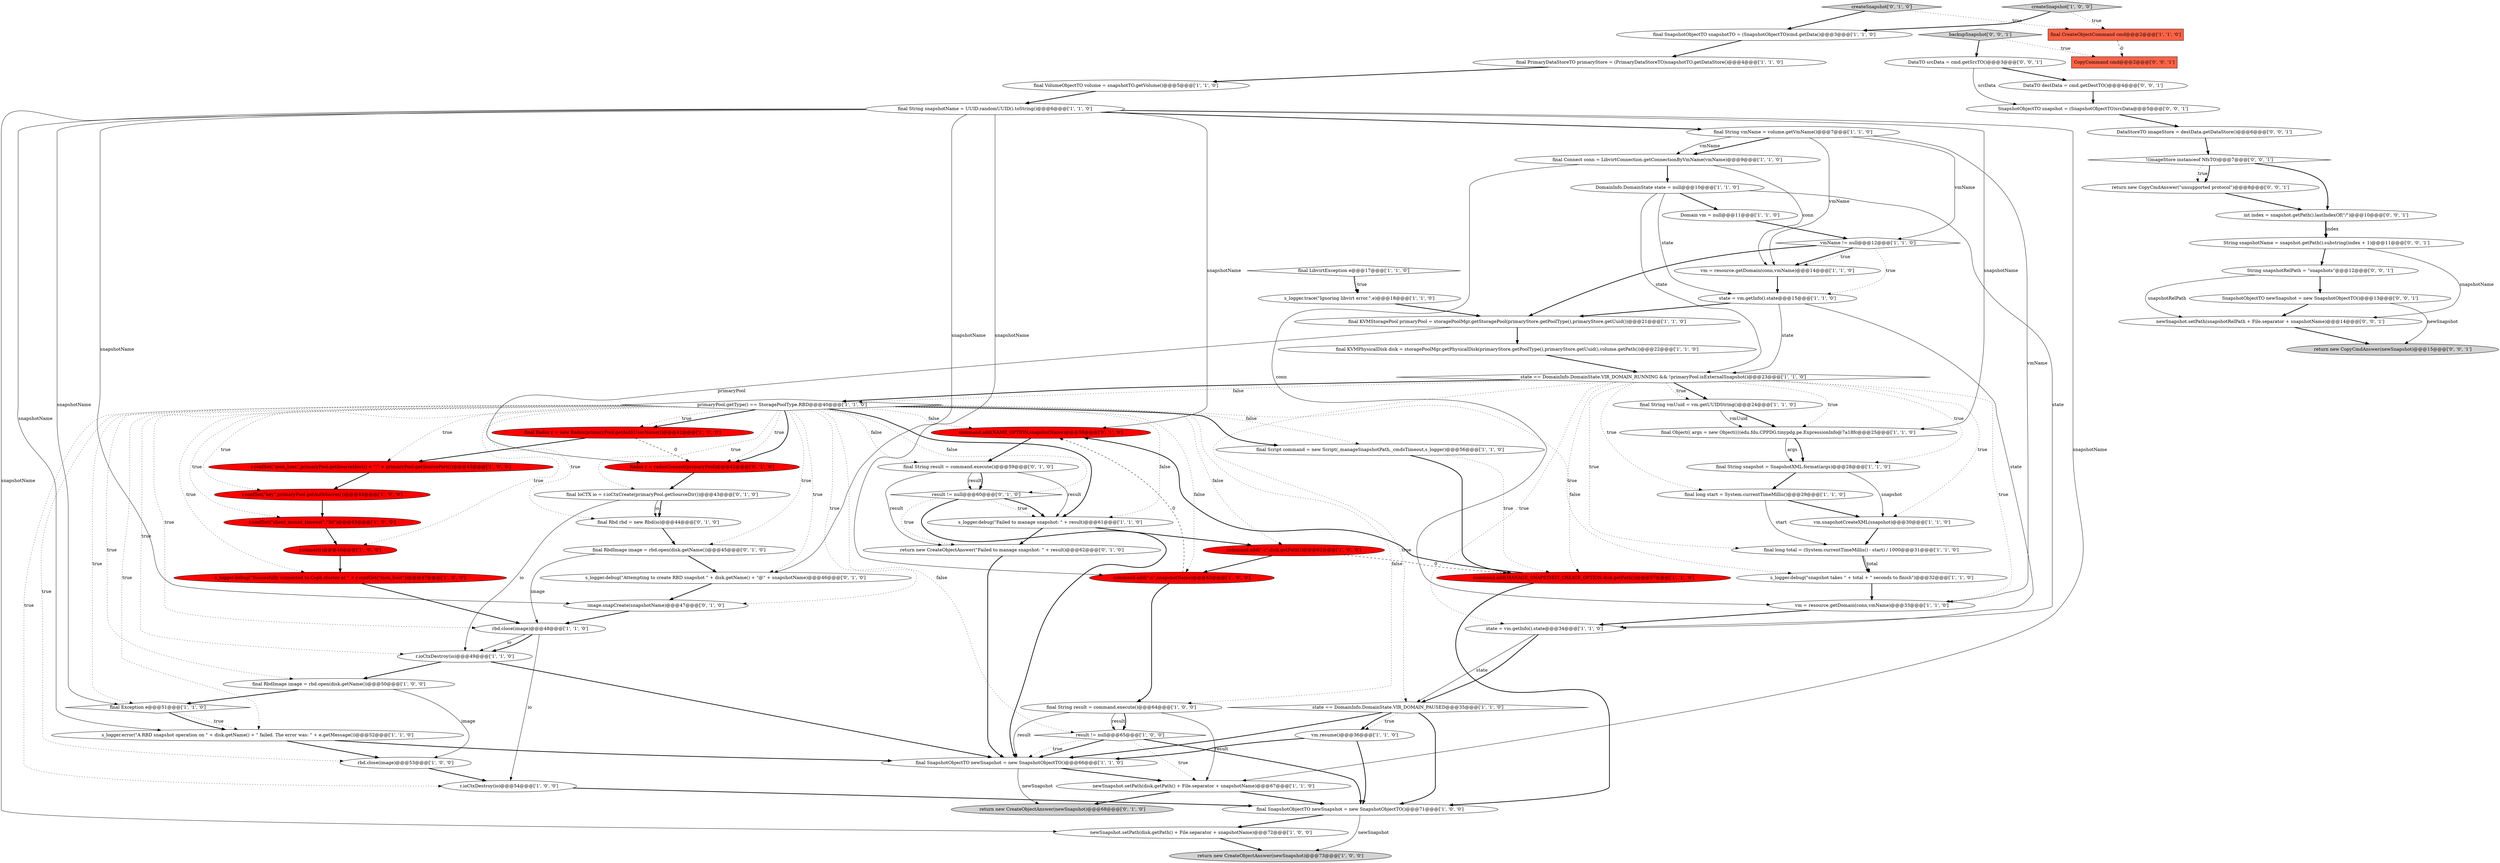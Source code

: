 digraph {
51 [style = filled, label = "rbd.close(image)@@@48@@@['1', '1', '0']", fillcolor = white, shape = ellipse image = "AAA0AAABBB1BBB"];
47 [style = filled, label = "return new CreateObjectAnswer(newSnapshot)@@@73@@@['1', '0', '0']", fillcolor = lightgray, shape = ellipse image = "AAA0AAABBB1BBB"];
54 [style = filled, label = "final String vmName = volume.getVmName()@@@7@@@['1', '1', '0']", fillcolor = white, shape = ellipse image = "AAA0AAABBB1BBB"];
4 [style = filled, label = "vm.snapshotCreateXML(snapshot)@@@30@@@['1', '1', '0']", fillcolor = white, shape = ellipse image = "AAA0AAABBB1BBB"];
79 [style = filled, label = "return new CopyCmdAnswer(\"unsupported protocol\")@@@8@@@['0', '0', '1']", fillcolor = white, shape = ellipse image = "AAA0AAABBB3BBB"];
53 [style = filled, label = "final Connect conn = LibvirtConnection.getConnectionByVmName(vmName)@@@9@@@['1', '1', '0']", fillcolor = white, shape = ellipse image = "AAA0AAABBB1BBB"];
63 [style = filled, label = "image.snapCreate(snapshotName)@@@47@@@['0', '1', '0']", fillcolor = white, shape = ellipse image = "AAA0AAABBB2BBB"];
37 [style = filled, label = "final SnapshotObjectTO newSnapshot = new SnapshotObjectTO()@@@71@@@['1', '0', '0']", fillcolor = white, shape = ellipse image = "AAA0AAABBB1BBB"];
9 [style = filled, label = "final long start = System.currentTimeMillis()@@@29@@@['1', '1', '0']", fillcolor = white, shape = ellipse image = "AAA0AAABBB1BBB"];
43 [style = filled, label = "s_logger.trace(\"Ignoring libvirt error.\",e)@@@18@@@['1', '1', '0']", fillcolor = white, shape = ellipse image = "AAA0AAABBB1BBB"];
0 [style = filled, label = "result != null@@@65@@@['1', '0', '0']", fillcolor = white, shape = diamond image = "AAA0AAABBB1BBB"];
2 [style = filled, label = "final Object(( args = new Object((((edu.fdu.CPPDG.tinypdg.pe.ExpressionInfo@7a18fc@@@25@@@['1', '1', '0']", fillcolor = white, shape = ellipse image = "AAA0AAABBB1BBB"];
50 [style = filled, label = "state = vm.getInfo().state@@@34@@@['1', '1', '0']", fillcolor = white, shape = ellipse image = "AAA0AAABBB1BBB"];
14 [style = filled, label = "final KVMStoragePool primaryPool = storagePoolMgr.getStoragePool(primaryStore.getPoolType(),primaryStore.getUuid())@@@21@@@['1', '1', '0']", fillcolor = white, shape = ellipse image = "AAA0AAABBB1BBB"];
61 [style = filled, label = "return new CreateObjectAnswer(newSnapshot)@@@68@@@['0', '1', '0']", fillcolor = lightgray, shape = ellipse image = "AAA0AAABBB2BBB"];
62 [style = filled, label = "s_logger.debug(\"Attempting to create RBD snapshot \" + disk.getName() + \"@\" + snapshotName)@@@46@@@['0', '1', '0']", fillcolor = white, shape = ellipse image = "AAA0AAABBB2BBB"];
34 [style = filled, label = "final String vmUuid = vm.getUUIDString()@@@24@@@['1', '1', '0']", fillcolor = white, shape = ellipse image = "AAA0AAABBB1BBB"];
23 [style = filled, label = "newSnapshot.setPath(disk.getPath() + File.separator + snapshotName)@@@72@@@['1', '0', '0']", fillcolor = white, shape = ellipse image = "AAA0AAABBB1BBB"];
31 [style = filled, label = "vmName != null@@@12@@@['1', '1', '0']", fillcolor = white, shape = diamond image = "AAA0AAABBB1BBB"];
6 [style = filled, label = "r.confSet(\"mon_host\",primaryPool.getSourceHost() + \":\" + primaryPool.getSourcePort())@@@43@@@['1', '0', '0']", fillcolor = red, shape = ellipse image = "AAA1AAABBB1BBB"];
39 [style = filled, label = "final RbdImage image = rbd.open(disk.getName())@@@50@@@['1', '0', '0']", fillcolor = white, shape = ellipse image = "AAA0AAABBB1BBB"];
13 [style = filled, label = "final SnapshotObjectTO newSnapshot = new SnapshotObjectTO()@@@66@@@['1', '1', '0']", fillcolor = white, shape = ellipse image = "AAA0AAABBB1BBB"];
71 [style = filled, label = "CopyCommand cmd@@@2@@@['0', '0', '1']", fillcolor = tomato, shape = box image = "AAA0AAABBB3BBB"];
32 [style = filled, label = "DomainInfo.DomainState state = null@@@10@@@['1', '1', '0']", fillcolor = white, shape = ellipse image = "AAA0AAABBB1BBB"];
10 [style = filled, label = "newSnapshot.setPath(disk.getPath() + File.separator + snapshotName)@@@67@@@['1', '1', '0']", fillcolor = white, shape = ellipse image = "AAA0AAABBB1BBB"];
26 [style = filled, label = "final CreateObjectCommand cmd@@@2@@@['1', '1', '0']", fillcolor = tomato, shape = box image = "AAA0AAABBB1BBB"];
38 [style = filled, label = "vm.resume()@@@36@@@['1', '1', '0']", fillcolor = white, shape = ellipse image = "AAA0AAABBB1BBB"];
73 [style = filled, label = "SnapshotObjectTO newSnapshot = new SnapshotObjectTO()@@@13@@@['0', '0', '1']", fillcolor = white, shape = ellipse image = "AAA0AAABBB3BBB"];
25 [style = filled, label = "final LibvirtException e@@@17@@@['1', '1', '0']", fillcolor = white, shape = diamond image = "AAA0AAABBB1BBB"];
36 [style = filled, label = "r.ioCtxDestroy(io)@@@54@@@['1', '0', '0']", fillcolor = white, shape = ellipse image = "AAA0AAABBB1BBB"];
74 [style = filled, label = "return new CopyCmdAnswer(newSnapshot)@@@15@@@['0', '0', '1']", fillcolor = lightgray, shape = ellipse image = "AAA0AAABBB3BBB"];
75 [style = filled, label = "SnapshotObjectTO snapshot = (SnapshotObjectTO)srcData@@@5@@@['0', '0', '1']", fillcolor = white, shape = ellipse image = "AAA0AAABBB3BBB"];
5 [style = filled, label = "final KVMPhysicalDisk disk = storagePoolMgr.getPhysicalDisk(primaryStore.getPoolType(),primaryStore.getUuid(),volume.getPath())@@@22@@@['1', '1', '0']", fillcolor = white, shape = ellipse image = "AAA0AAABBB1BBB"];
7 [style = filled, label = "state == DomainInfo.DomainState.VIR_DOMAIN_PAUSED@@@35@@@['1', '1', '0']", fillcolor = white, shape = diamond image = "AAA0AAABBB1BBB"];
80 [style = filled, label = "backupSnapshot['0', '0', '1']", fillcolor = lightgray, shape = diamond image = "AAA0AAABBB3BBB"];
57 [style = filled, label = "command.add(NAME_OPTION,snapshotName)@@@58@@@['0', '1', '0']", fillcolor = red, shape = ellipse image = "AAA1AAABBB2BBB"];
12 [style = filled, label = "command.add(\"-c\",disk.getPath())@@@62@@@['1', '0', '0']", fillcolor = red, shape = ellipse image = "AAA1AAABBB1BBB"];
77 [style = filled, label = "int index = snapshot.getPath().lastIndexOf(\"/\")@@@10@@@['0', '0', '1']", fillcolor = white, shape = ellipse image = "AAA0AAABBB3BBB"];
11 [style = filled, label = "command.add(MANAGE_SNAPSTHOT_CREATE_OPTION,disk.getPath())@@@57@@@['1', '1', '0']", fillcolor = red, shape = ellipse image = "AAA1AAABBB1BBB"];
76 [style = filled, label = "String snapshotRelPath = \"snapshots\"@@@12@@@['0', '0', '1']", fillcolor = white, shape = ellipse image = "AAA0AAABBB3BBB"];
20 [style = filled, label = "r.confSet(\"key\",primaryPool.getAuthSecret())@@@44@@@['1', '0', '0']", fillcolor = red, shape = ellipse image = "AAA1AAABBB1BBB"];
65 [style = filled, label = "createSnapshot['0', '1', '0']", fillcolor = lightgray, shape = diamond image = "AAA0AAABBB2BBB"];
40 [style = filled, label = "command.add(\"-n\",snapshotName)@@@63@@@['1', '0', '0']", fillcolor = red, shape = ellipse image = "AAA1AAABBB1BBB"];
44 [style = filled, label = "final PrimaryDataStoreTO primaryStore = (PrimaryDataStoreTO)snapshotTO.getDataStore()@@@4@@@['1', '1', '0']", fillcolor = white, shape = ellipse image = "AAA0AAABBB1BBB"];
8 [style = filled, label = "r.ioCtxDestroy(io)@@@49@@@['1', '1', '0']", fillcolor = white, shape = ellipse image = "AAA0AAABBB1BBB"];
1 [style = filled, label = "final SnapshotObjectTO snapshotTO = (SnapshotObjectTO)cmd.getData()@@@3@@@['1', '1', '0']", fillcolor = white, shape = ellipse image = "AAA0AAABBB1BBB"];
59 [style = filled, label = "result != null@@@60@@@['0', '1', '0']", fillcolor = white, shape = diamond image = "AAA0AAABBB2BBB"];
66 [style = filled, label = "return new CreateObjectAnswer(\"Failed to manage snapshot: \" + result)@@@62@@@['0', '1', '0']", fillcolor = white, shape = ellipse image = "AAA0AAABBB2BBB"];
27 [style = filled, label = "Domain vm = null@@@11@@@['1', '1', '0']", fillcolor = white, shape = ellipse image = "AAA0AAABBB1BBB"];
33 [style = filled, label = "r.confSet(\"client_mount_timeout\",\"30\")@@@45@@@['1', '0', '0']", fillcolor = red, shape = ellipse image = "AAA1AAABBB1BBB"];
46 [style = filled, label = "s_logger.debug(\"snapshot takes \" + total + \" seconds to finish\")@@@32@@@['1', '1', '0']", fillcolor = white, shape = ellipse image = "AAA0AAABBB1BBB"];
35 [style = filled, label = "vm = resource.getDomain(conn,vmName)@@@33@@@['1', '1', '0']", fillcolor = white, shape = ellipse image = "AAA0AAABBB1BBB"];
55 [style = filled, label = "Rados r = radosConnect(primaryPool)@@@42@@@['0', '1', '0']", fillcolor = red, shape = ellipse image = "AAA1AAABBB2BBB"];
69 [style = filled, label = "DataTO srcData = cmd.getSrcTO()@@@3@@@['0', '0', '1']", fillcolor = white, shape = ellipse image = "AAA0AAABBB3BBB"];
64 [style = filled, label = "final IoCTX io = r.ioCtxCreate(primaryPool.getSourceDir())@@@43@@@['0', '1', '0']", fillcolor = white, shape = ellipse image = "AAA0AAABBB2BBB"];
70 [style = filled, label = "newSnapshot.setPath(snapshotRelPath + File.separator + snapshotName)@@@14@@@['0', '0', '1']", fillcolor = white, shape = ellipse image = "AAA0AAABBB3BBB"];
18 [style = filled, label = "final Rados r = new Rados(primaryPool.getAuthUserName())@@@42@@@['1', '0', '0']", fillcolor = red, shape = ellipse image = "AAA1AAABBB1BBB"];
15 [style = filled, label = "final String snapshot = SnapshotXML.format(args)@@@28@@@['1', '1', '0']", fillcolor = white, shape = ellipse image = "AAA0AAABBB1BBB"];
52 [style = filled, label = "final Exception e@@@51@@@['1', '1', '0']", fillcolor = white, shape = diamond image = "AAA0AAABBB1BBB"];
72 [style = filled, label = "String snapshotName = snapshot.getPath().substring(index + 1)@@@11@@@['0', '0', '1']", fillcolor = white, shape = ellipse image = "AAA0AAABBB3BBB"];
19 [style = filled, label = "final Script command = new Script(_manageSnapshotPath,_cmdsTimeout,s_logger)@@@56@@@['1', '1', '0']", fillcolor = white, shape = ellipse image = "AAA0AAABBB1BBB"];
41 [style = filled, label = "primaryPool.getType() == StoragePoolType.RBD@@@40@@@['1', '1', '0']", fillcolor = white, shape = diamond image = "AAA0AAABBB1BBB"];
45 [style = filled, label = "s_logger.debug(\"Succesfully connected to Ceph cluster at \" + r.confGet(\"mon_host\"))@@@47@@@['1', '0', '0']", fillcolor = red, shape = ellipse image = "AAA1AAABBB1BBB"];
78 [style = filled, label = "DataStoreTO imageStore = destData.getDataStore()@@@6@@@['0', '0', '1']", fillcolor = white, shape = ellipse image = "AAA0AAABBB3BBB"];
49 [style = filled, label = "final String result = command.execute()@@@64@@@['1', '0', '0']", fillcolor = white, shape = ellipse image = "AAA0AAABBB1BBB"];
17 [style = filled, label = "s_logger.debug(\"Failed to manage snapshot: \" + result)@@@61@@@['1', '1', '0']", fillcolor = white, shape = ellipse image = "AAA0AAABBB1BBB"];
3 [style = filled, label = "final long total = (System.currentTimeMillis() - start) / 1000@@@31@@@['1', '1', '0']", fillcolor = white, shape = ellipse image = "AAA0AAABBB1BBB"];
21 [style = filled, label = "rbd.close(image)@@@53@@@['1', '0', '0']", fillcolor = white, shape = ellipse image = "AAA0AAABBB1BBB"];
67 [style = filled, label = "!(imageStore instanceof NfsTO)@@@7@@@['0', '0', '1']", fillcolor = white, shape = diamond image = "AAA0AAABBB3BBB"];
24 [style = filled, label = "vm = resource.getDomain(conn,vmName)@@@14@@@['1', '1', '0']", fillcolor = white, shape = ellipse image = "AAA0AAABBB1BBB"];
30 [style = filled, label = "final VolumeObjectTO volume = snapshotTO.getVolume()@@@5@@@['1', '1', '0']", fillcolor = white, shape = ellipse image = "AAA0AAABBB1BBB"];
68 [style = filled, label = "DataTO destData = cmd.getDestTO()@@@4@@@['0', '0', '1']", fillcolor = white, shape = ellipse image = "AAA0AAABBB3BBB"];
56 [style = filled, label = "final String result = command.execute()@@@59@@@['0', '1', '0']", fillcolor = white, shape = ellipse image = "AAA0AAABBB2BBB"];
28 [style = filled, label = "state = vm.getInfo().state@@@15@@@['1', '1', '0']", fillcolor = white, shape = ellipse image = "AAA0AAABBB1BBB"];
16 [style = filled, label = "createSnapshot['1', '0', '0']", fillcolor = lightgray, shape = diamond image = "AAA0AAABBB1BBB"];
42 [style = filled, label = "final String snapshotName = UUID.randomUUID().toString()@@@6@@@['1', '1', '0']", fillcolor = white, shape = ellipse image = "AAA0AAABBB1BBB"];
60 [style = filled, label = "final RbdImage image = rbd.open(disk.getName())@@@45@@@['0', '1', '0']", fillcolor = white, shape = ellipse image = "AAA0AAABBB2BBB"];
48 [style = filled, label = "r.connect()@@@46@@@['1', '0', '0']", fillcolor = red, shape = ellipse image = "AAA1AAABBB1BBB"];
58 [style = filled, label = "final Rbd rbd = new Rbd(io)@@@44@@@['0', '1', '0']", fillcolor = white, shape = ellipse image = "AAA0AAABBB2BBB"];
29 [style = filled, label = "state == DomainInfo.DomainState.VIR_DOMAIN_RUNNING && !primaryPool.isExternalSnapshot()@@@23@@@['1', '1', '0']", fillcolor = white, shape = diamond image = "AAA0AAABBB1BBB"];
22 [style = filled, label = "s_logger.error(\"A RBD snapshot operation on \" + disk.getName() + \" failed. The error was: \" + e.getMessage())@@@52@@@['1', '1', '0']", fillcolor = white, shape = ellipse image = "AAA0AAABBB1BBB"];
29->9 [style = dotted, label="true"];
40->49 [style = bold, label=""];
29->2 [style = dotted, label="true"];
80->71 [style = dotted, label="true"];
0->13 [style = bold, label=""];
41->19 [style = bold, label=""];
67->79 [style = dotted, label="true"];
37->47 [style = solid, label="newSnapshot"];
9->3 [style = solid, label="start"];
49->0 [style = solid, label="result"];
51->36 [style = solid, label="io"];
58->60 [style = bold, label=""];
25->43 [style = bold, label=""];
19->11 [style = bold, label=""];
39->21 [style = solid, label="image"];
49->0 [style = bold, label=""];
29->34 [style = bold, label=""];
69->68 [style = bold, label=""];
56->66 [style = solid, label="result"];
41->12 [style = dotted, label="false"];
18->55 [style = dashed, label="0"];
28->14 [style = bold, label=""];
41->36 [style = dotted, label="true"];
12->40 [style = bold, label=""];
76->73 [style = bold, label=""];
52->22 [style = dotted, label="true"];
42->22 [style = solid, label="snapshotName"];
21->36 [style = bold, label=""];
42->62 [style = solid, label="snapshotName"];
34->2 [style = bold, label=""];
35->50 [style = bold, label=""];
31->28 [style = dotted, label="true"];
41->58 [style = dotted, label="true"];
19->11 [style = dotted, label="true"];
41->59 [style = dotted, label="false"];
53->32 [style = bold, label=""];
2->15 [style = bold, label=""];
33->48 [style = bold, label=""];
41->51 [style = dotted, label="true"];
54->53 [style = bold, label=""];
28->29 [style = solid, label="state"];
41->57 [style = dotted, label="false"];
41->33 [style = dotted, label="true"];
70->74 [style = bold, label=""];
55->64 [style = bold, label=""];
8->39 [style = bold, label=""];
75->78 [style = bold, label=""];
22->13 [style = bold, label=""];
41->49 [style = dotted, label="false"];
41->21 [style = dotted, label="true"];
41->62 [style = dotted, label="true"];
31->14 [style = bold, label=""];
5->29 [style = bold, label=""];
24->28 [style = bold, label=""];
4->3 [style = bold, label=""];
3->46 [style = bold, label=""];
42->40 [style = solid, label="snapshotName"];
66->13 [style = bold, label=""];
10->61 [style = bold, label=""];
1->44 [style = bold, label=""];
63->51 [style = bold, label=""];
0->10 [style = dotted, label="true"];
41->60 [style = dotted, label="true"];
54->35 [style = solid, label="vmName"];
41->19 [style = dotted, label="false"];
30->42 [style = bold, label=""];
42->10 [style = solid, label="snapshotName"];
60->62 [style = bold, label=""];
7->37 [style = bold, label=""];
41->17 [style = dotted, label="false"];
11->37 [style = bold, label=""];
27->31 [style = bold, label=""];
53->24 [style = solid, label="conn"];
76->70 [style = solid, label="snapshotRelPath"];
56->59 [style = solid, label="result"];
54->24 [style = solid, label="vmName"];
51->8 [style = solid, label="io"];
41->48 [style = dotted, label="true"];
59->66 [style = dotted, label="true"];
12->11 [style = dashed, label="0"];
39->52 [style = bold, label=""];
17->66 [style = bold, label=""];
49->10 [style = solid, label="result"];
38->37 [style = bold, label=""];
65->26 [style = dotted, label="true"];
15->9 [style = bold, label=""];
29->50 [style = dotted, label="true"];
34->2 [style = solid, label="vmUuid"];
41->56 [style = dotted, label="false"];
41->64 [style = dotted, label="true"];
49->13 [style = solid, label="result"];
41->40 [style = dotted, label="false"];
41->11 [style = dotted, label="false"];
36->37 [style = bold, label=""];
11->57 [style = bold, label=""];
65->1 [style = bold, label=""];
13->61 [style = solid, label="newSnapshot"];
32->50 [style = solid, label="state"];
44->30 [style = bold, label=""];
13->10 [style = bold, label=""];
29->4 [style = dotted, label="true"];
67->77 [style = bold, label=""];
56->17 [style = solid, label="result"];
41->63 [style = dotted, label="true"];
29->34 [style = dotted, label="true"];
45->51 [style = bold, label=""];
31->24 [style = bold, label=""];
29->7 [style = dotted, label="true"];
64->58 [style = solid, label="io"];
53->35 [style = solid, label="conn"];
32->27 [style = bold, label=""];
72->70 [style = solid, label="snapshotName"];
2->15 [style = solid, label="args"];
73->70 [style = bold, label=""];
52->22 [style = bold, label=""];
42->2 [style = solid, label="snapshotName"];
28->50 [style = solid, label="state"];
26->71 [style = dashed, label="0"];
6->20 [style = bold, label=""];
42->52 [style = solid, label="snapshotName"];
50->7 [style = solid, label="state"];
14->55 [style = solid, label="primaryPool"];
3->46 [style = solid, label="total"];
17->12 [style = bold, label=""];
60->51 [style = solid, label="image"];
41->0 [style = dotted, label="false"];
43->14 [style = bold, label=""];
18->6 [style = bold, label=""];
16->1 [style = bold, label=""];
42->23 [style = solid, label="snapshotName"];
15->4 [style = solid, label="snapshot"];
40->57 [style = dashed, label="0"];
46->35 [style = bold, label=""];
23->47 [style = bold, label=""];
41->55 [style = dotted, label="true"];
25->43 [style = dotted, label="true"];
41->8 [style = dotted, label="true"];
42->63 [style = solid, label="snapshotName"];
51->8 [style = bold, label=""];
67->79 [style = bold, label=""];
64->58 [style = bold, label=""];
54->31 [style = solid, label="vmName"];
41->52 [style = dotted, label="true"];
56->59 [style = bold, label=""];
41->18 [style = bold, label=""];
29->3 [style = dotted, label="true"];
59->17 [style = dotted, label="true"];
8->13 [style = bold, label=""];
29->41 [style = dotted, label="false"];
10->37 [style = bold, label=""];
59->17 [style = bold, label=""];
14->5 [style = bold, label=""];
7->13 [style = bold, label=""];
32->28 [style = solid, label="state"];
69->75 [style = solid, label="srcData"];
41->22 [style = dotted, label="true"];
0->13 [style = dotted, label="true"];
0->37 [style = bold, label=""];
41->55 [style = bold, label=""];
41->6 [style = dotted, label="true"];
29->41 [style = bold, label=""];
9->4 [style = bold, label=""];
62->63 [style = bold, label=""];
22->21 [style = bold, label=""];
41->18 [style = dotted, label="true"];
50->7 [style = bold, label=""];
32->29 [style = solid, label="state"];
41->39 [style = dotted, label="true"];
77->72 [style = bold, label=""];
37->23 [style = bold, label=""];
29->15 [style = dotted, label="true"];
7->38 [style = dotted, label="true"];
41->45 [style = dotted, label="true"];
72->76 [style = bold, label=""];
20->33 [style = bold, label=""];
79->77 [style = bold, label=""];
41->20 [style = dotted, label="true"];
16->26 [style = dotted, label="true"];
29->46 [style = dotted, label="true"];
57->56 [style = bold, label=""];
7->38 [style = bold, label=""];
41->17 [style = bold, label=""];
48->45 [style = bold, label=""];
73->74 [style = solid, label="newSnapshot"];
77->72 [style = solid, label="index"];
78->67 [style = bold, label=""];
59->13 [style = bold, label=""];
68->75 [style = bold, label=""];
54->53 [style = solid, label="vmName"];
80->69 [style = bold, label=""];
31->24 [style = dotted, label="true"];
42->54 [style = bold, label=""];
38->13 [style = bold, label=""];
29->35 [style = dotted, label="true"];
42->57 [style = solid, label="snapshotName"];
64->8 [style = solid, label="io"];
}
